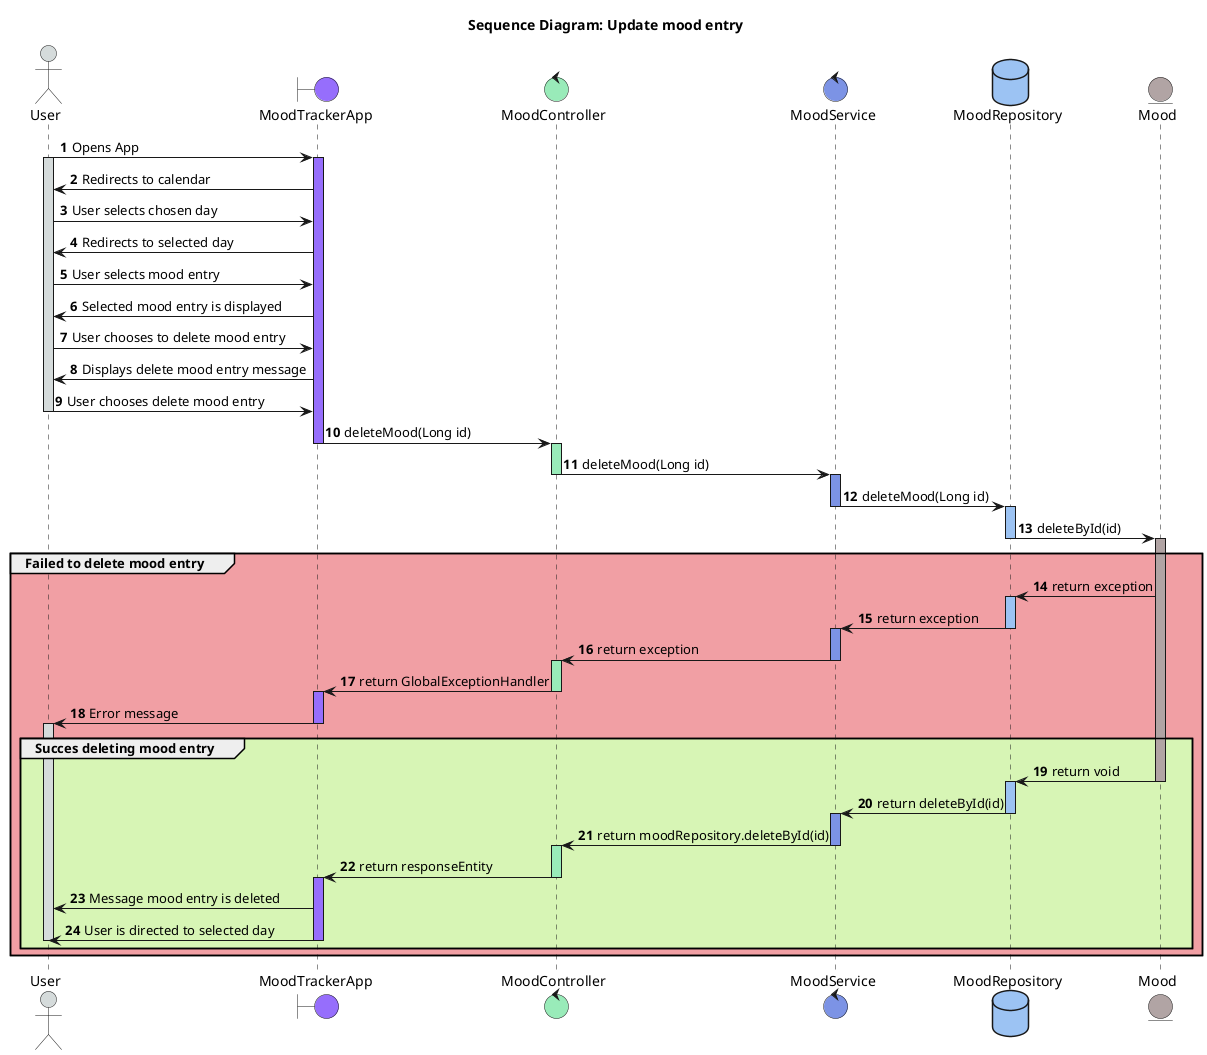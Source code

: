 @startuml
title Sequence Diagram: Update mood entry

actor User #D5DBDB
boundary MoodTrackerApp #966efc
control MoodController #99ebb9
control MoodService #7c93e5
database MoodRepository #9cc3f3
entity Mood #B1A4A4

!$color_success = '#d7f5b5'
!$color_failure = '#f19fa4'

participant User
participant MoodTrackerApp
participant MoodController
participant MoodService
participant MoodRepository
participant Mood

autonumber

User ->MoodTrackerApp: Opens App
activate User #D5DBDB
activate MoodTrackerApp #966efc
MoodTrackerApp -> User: Redirects to calendar
User -> MoodTrackerApp: User selects chosen day
MoodTrackerApp -> User: Redirects to selected day
User -> MoodTrackerApp: User selects mood entry
MoodTrackerApp -> User: Selected mood entry is displayed
User -> MoodTrackerApp: User chooses to delete mood entry
MoodTrackerApp -> User: Displays delete mood entry message
User -> MoodTrackerApp: User chooses delete mood entry
deactivate User

MoodTrackerApp -> MoodController: deleteMood(Long id)
deactivate MoodTrackerApp
activate MoodController #99ebb9

MoodController -> MoodService: deleteMood(Long id)
deactivate MoodController
activate MoodService #7c93e5

MoodService -> MoodRepository: deleteMood(Long id)
deactivate MoodService
activate MoodRepository #9cc3f3

MoodRepository -> Mood: deleteById(id)
deactivate MoodRepository
activate Mood #B1A4A4

group $color_failure Failed to delete mood entry

    Mood -> MoodRepository: return exception
    activate MoodRepository #9cc3f3

    MoodRepository -> MoodService: return exception
    deactivate MoodRepository
    activate MoodService #7c93e5

    MoodService -> MoodController: return exception
    deactivate MoodService
    activate MoodController #99ebb9

    MoodController -> MoodTrackerApp: return GlobalExceptionHandler
    deactivate MoodController
    activate MoodTrackerApp #966efc

    MoodTrackerApp -> User: Error message
    deactivate MoodTrackerApp
    activate User #D5DBDB

    group $color_success Succes deleting mood entry

        Mood -> MoodRepository: return void
        deactivate Mood
        activate MoodRepository #9cc3f3

        MoodRepository -> MoodService: return deleteById(id)
        deactivate MoodRepository
        activate MoodService #7c93e5

        MoodService -> MoodController: return moodRepository.deleteById(id)
        deactivate MoodService
        activate MoodController #99ebb9

        MoodController -> MoodTrackerApp: return responseEntity
        deactivate MoodController
        activate MoodTrackerApp #966efc

        MoodTrackerApp -> User: Message mood entry is deleted
        MoodTrackerApp -> User: User is directed to selected day
        deactivate MoodTrackerApp
        deactivate User

    end
end


@enduml